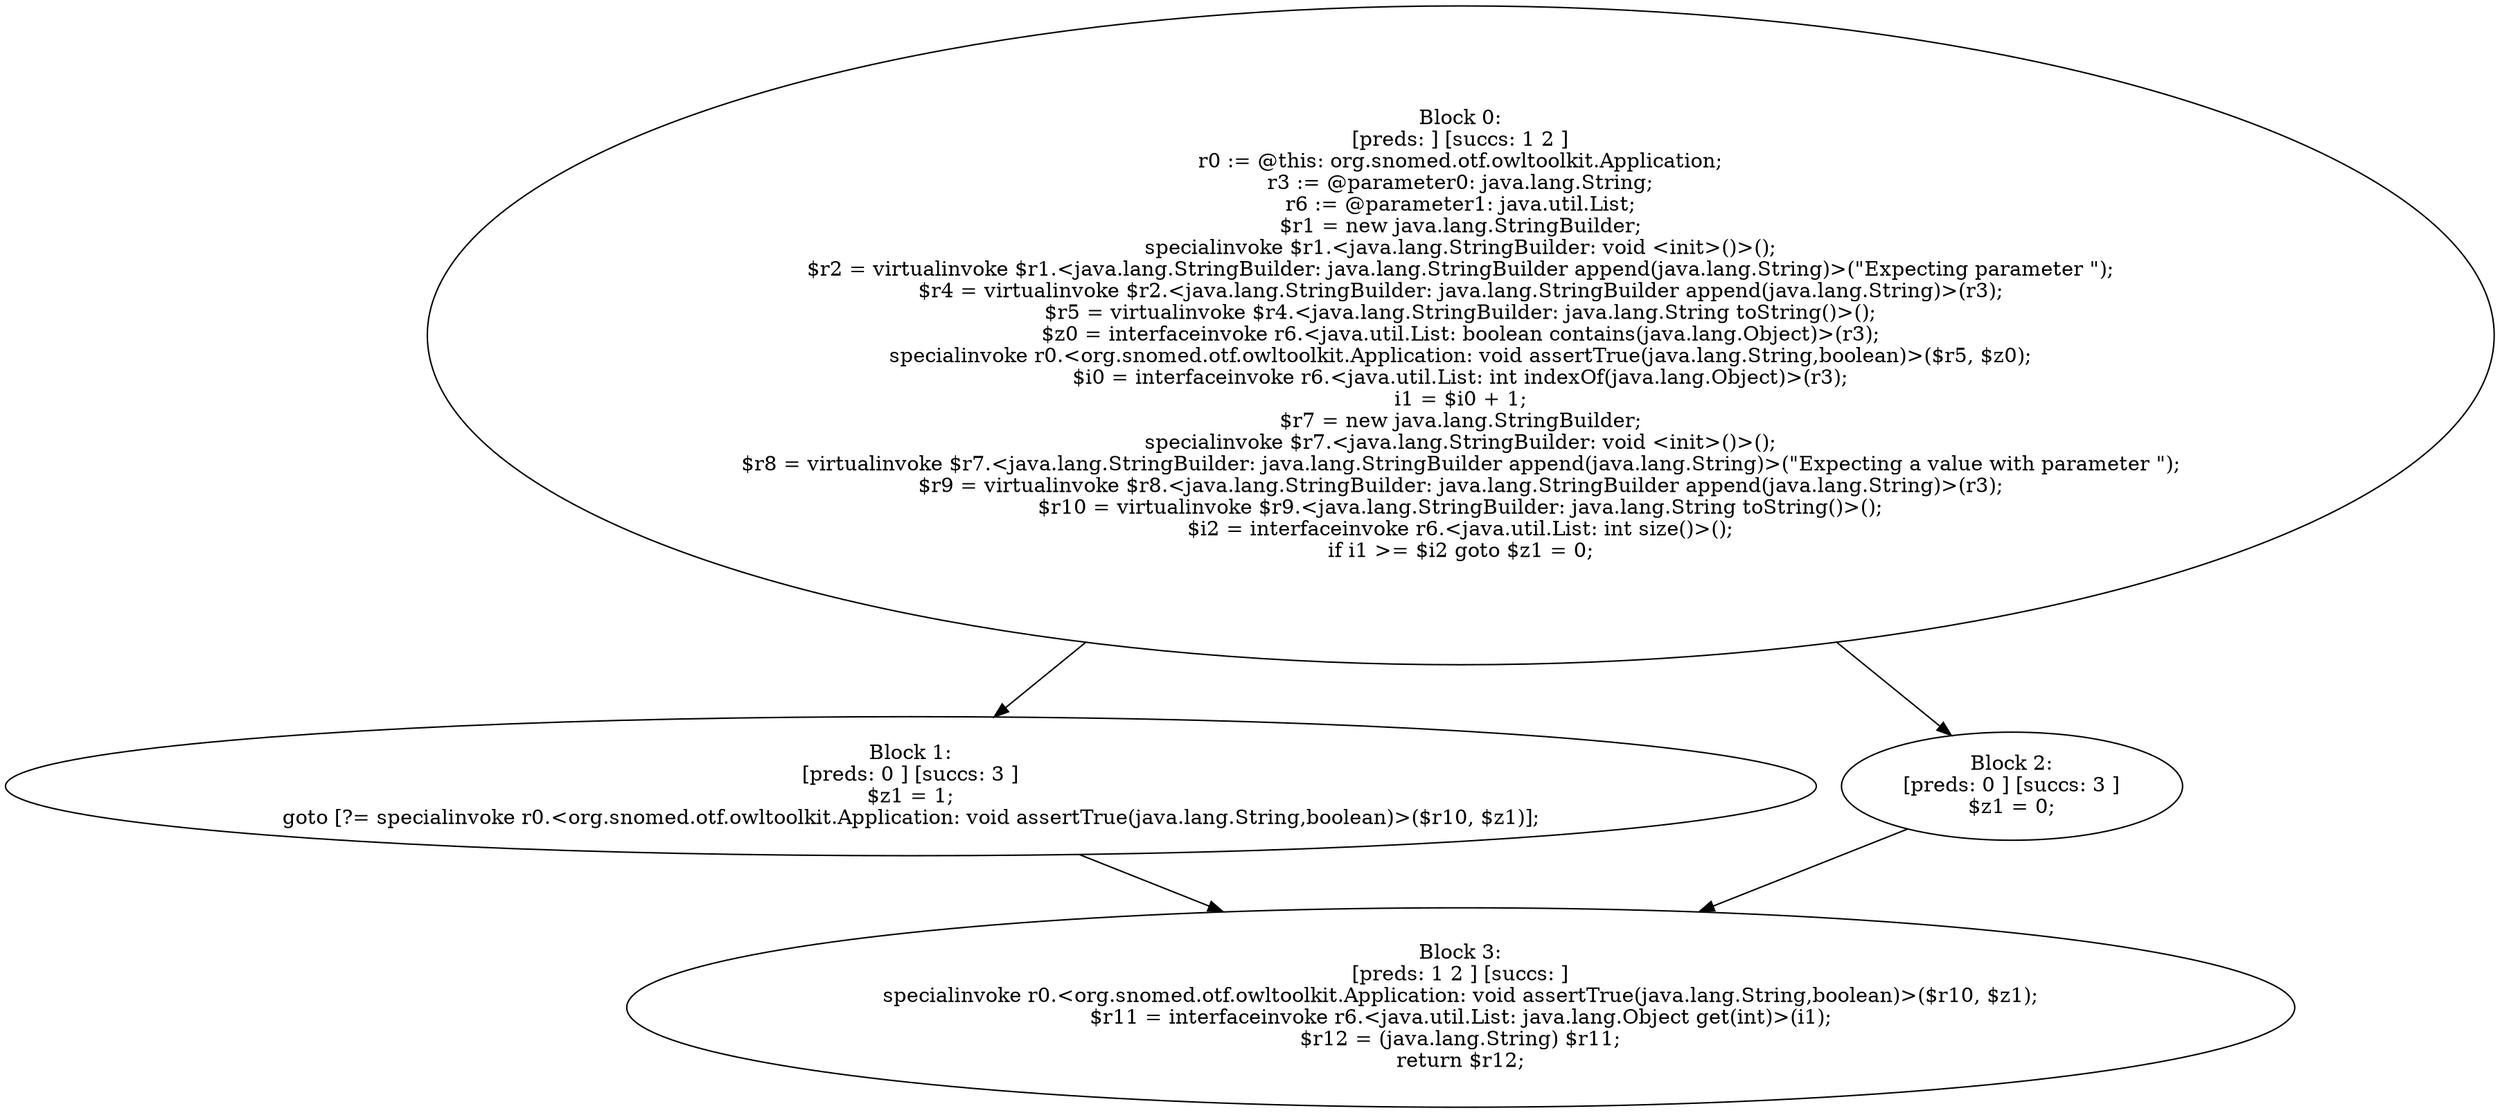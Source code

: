 digraph "unitGraph" {
    "Block 0:
[preds: ] [succs: 1 2 ]
r0 := @this: org.snomed.otf.owltoolkit.Application;
r3 := @parameter0: java.lang.String;
r6 := @parameter1: java.util.List;
$r1 = new java.lang.StringBuilder;
specialinvoke $r1.<java.lang.StringBuilder: void <init>()>();
$r2 = virtualinvoke $r1.<java.lang.StringBuilder: java.lang.StringBuilder append(java.lang.String)>(\"Expecting parameter \");
$r4 = virtualinvoke $r2.<java.lang.StringBuilder: java.lang.StringBuilder append(java.lang.String)>(r3);
$r5 = virtualinvoke $r4.<java.lang.StringBuilder: java.lang.String toString()>();
$z0 = interfaceinvoke r6.<java.util.List: boolean contains(java.lang.Object)>(r3);
specialinvoke r0.<org.snomed.otf.owltoolkit.Application: void assertTrue(java.lang.String,boolean)>($r5, $z0);
$i0 = interfaceinvoke r6.<java.util.List: int indexOf(java.lang.Object)>(r3);
i1 = $i0 + 1;
$r7 = new java.lang.StringBuilder;
specialinvoke $r7.<java.lang.StringBuilder: void <init>()>();
$r8 = virtualinvoke $r7.<java.lang.StringBuilder: java.lang.StringBuilder append(java.lang.String)>(\"Expecting a value with parameter \");
$r9 = virtualinvoke $r8.<java.lang.StringBuilder: java.lang.StringBuilder append(java.lang.String)>(r3);
$r10 = virtualinvoke $r9.<java.lang.StringBuilder: java.lang.String toString()>();
$i2 = interfaceinvoke r6.<java.util.List: int size()>();
if i1 >= $i2 goto $z1 = 0;
"
    "Block 1:
[preds: 0 ] [succs: 3 ]
$z1 = 1;
goto [?= specialinvoke r0.<org.snomed.otf.owltoolkit.Application: void assertTrue(java.lang.String,boolean)>($r10, $z1)];
"
    "Block 2:
[preds: 0 ] [succs: 3 ]
$z1 = 0;
"
    "Block 3:
[preds: 1 2 ] [succs: ]
specialinvoke r0.<org.snomed.otf.owltoolkit.Application: void assertTrue(java.lang.String,boolean)>($r10, $z1);
$r11 = interfaceinvoke r6.<java.util.List: java.lang.Object get(int)>(i1);
$r12 = (java.lang.String) $r11;
return $r12;
"
    "Block 0:
[preds: ] [succs: 1 2 ]
r0 := @this: org.snomed.otf.owltoolkit.Application;
r3 := @parameter0: java.lang.String;
r6 := @parameter1: java.util.List;
$r1 = new java.lang.StringBuilder;
specialinvoke $r1.<java.lang.StringBuilder: void <init>()>();
$r2 = virtualinvoke $r1.<java.lang.StringBuilder: java.lang.StringBuilder append(java.lang.String)>(\"Expecting parameter \");
$r4 = virtualinvoke $r2.<java.lang.StringBuilder: java.lang.StringBuilder append(java.lang.String)>(r3);
$r5 = virtualinvoke $r4.<java.lang.StringBuilder: java.lang.String toString()>();
$z0 = interfaceinvoke r6.<java.util.List: boolean contains(java.lang.Object)>(r3);
specialinvoke r0.<org.snomed.otf.owltoolkit.Application: void assertTrue(java.lang.String,boolean)>($r5, $z0);
$i0 = interfaceinvoke r6.<java.util.List: int indexOf(java.lang.Object)>(r3);
i1 = $i0 + 1;
$r7 = new java.lang.StringBuilder;
specialinvoke $r7.<java.lang.StringBuilder: void <init>()>();
$r8 = virtualinvoke $r7.<java.lang.StringBuilder: java.lang.StringBuilder append(java.lang.String)>(\"Expecting a value with parameter \");
$r9 = virtualinvoke $r8.<java.lang.StringBuilder: java.lang.StringBuilder append(java.lang.String)>(r3);
$r10 = virtualinvoke $r9.<java.lang.StringBuilder: java.lang.String toString()>();
$i2 = interfaceinvoke r6.<java.util.List: int size()>();
if i1 >= $i2 goto $z1 = 0;
"->"Block 1:
[preds: 0 ] [succs: 3 ]
$z1 = 1;
goto [?= specialinvoke r0.<org.snomed.otf.owltoolkit.Application: void assertTrue(java.lang.String,boolean)>($r10, $z1)];
";
    "Block 0:
[preds: ] [succs: 1 2 ]
r0 := @this: org.snomed.otf.owltoolkit.Application;
r3 := @parameter0: java.lang.String;
r6 := @parameter1: java.util.List;
$r1 = new java.lang.StringBuilder;
specialinvoke $r1.<java.lang.StringBuilder: void <init>()>();
$r2 = virtualinvoke $r1.<java.lang.StringBuilder: java.lang.StringBuilder append(java.lang.String)>(\"Expecting parameter \");
$r4 = virtualinvoke $r2.<java.lang.StringBuilder: java.lang.StringBuilder append(java.lang.String)>(r3);
$r5 = virtualinvoke $r4.<java.lang.StringBuilder: java.lang.String toString()>();
$z0 = interfaceinvoke r6.<java.util.List: boolean contains(java.lang.Object)>(r3);
specialinvoke r0.<org.snomed.otf.owltoolkit.Application: void assertTrue(java.lang.String,boolean)>($r5, $z0);
$i0 = interfaceinvoke r6.<java.util.List: int indexOf(java.lang.Object)>(r3);
i1 = $i0 + 1;
$r7 = new java.lang.StringBuilder;
specialinvoke $r7.<java.lang.StringBuilder: void <init>()>();
$r8 = virtualinvoke $r7.<java.lang.StringBuilder: java.lang.StringBuilder append(java.lang.String)>(\"Expecting a value with parameter \");
$r9 = virtualinvoke $r8.<java.lang.StringBuilder: java.lang.StringBuilder append(java.lang.String)>(r3);
$r10 = virtualinvoke $r9.<java.lang.StringBuilder: java.lang.String toString()>();
$i2 = interfaceinvoke r6.<java.util.List: int size()>();
if i1 >= $i2 goto $z1 = 0;
"->"Block 2:
[preds: 0 ] [succs: 3 ]
$z1 = 0;
";
    "Block 1:
[preds: 0 ] [succs: 3 ]
$z1 = 1;
goto [?= specialinvoke r0.<org.snomed.otf.owltoolkit.Application: void assertTrue(java.lang.String,boolean)>($r10, $z1)];
"->"Block 3:
[preds: 1 2 ] [succs: ]
specialinvoke r0.<org.snomed.otf.owltoolkit.Application: void assertTrue(java.lang.String,boolean)>($r10, $z1);
$r11 = interfaceinvoke r6.<java.util.List: java.lang.Object get(int)>(i1);
$r12 = (java.lang.String) $r11;
return $r12;
";
    "Block 2:
[preds: 0 ] [succs: 3 ]
$z1 = 0;
"->"Block 3:
[preds: 1 2 ] [succs: ]
specialinvoke r0.<org.snomed.otf.owltoolkit.Application: void assertTrue(java.lang.String,boolean)>($r10, $z1);
$r11 = interfaceinvoke r6.<java.util.List: java.lang.Object get(int)>(i1);
$r12 = (java.lang.String) $r11;
return $r12;
";
}
